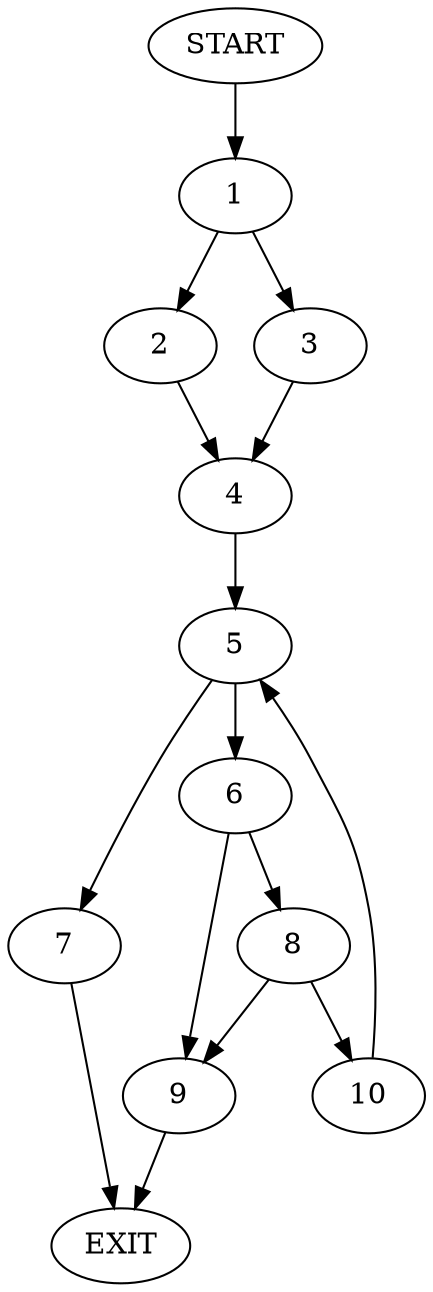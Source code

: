 digraph {
0 [label="START"]
11 [label="EXIT"]
0 -> 1
1 -> 2
1 -> 3
2 -> 4
3 -> 4
4 -> 5
5 -> 6
5 -> 7
7 -> 11
6 -> 8
6 -> 9
8 -> 9
8 -> 10
9 -> 11
10 -> 5
}

